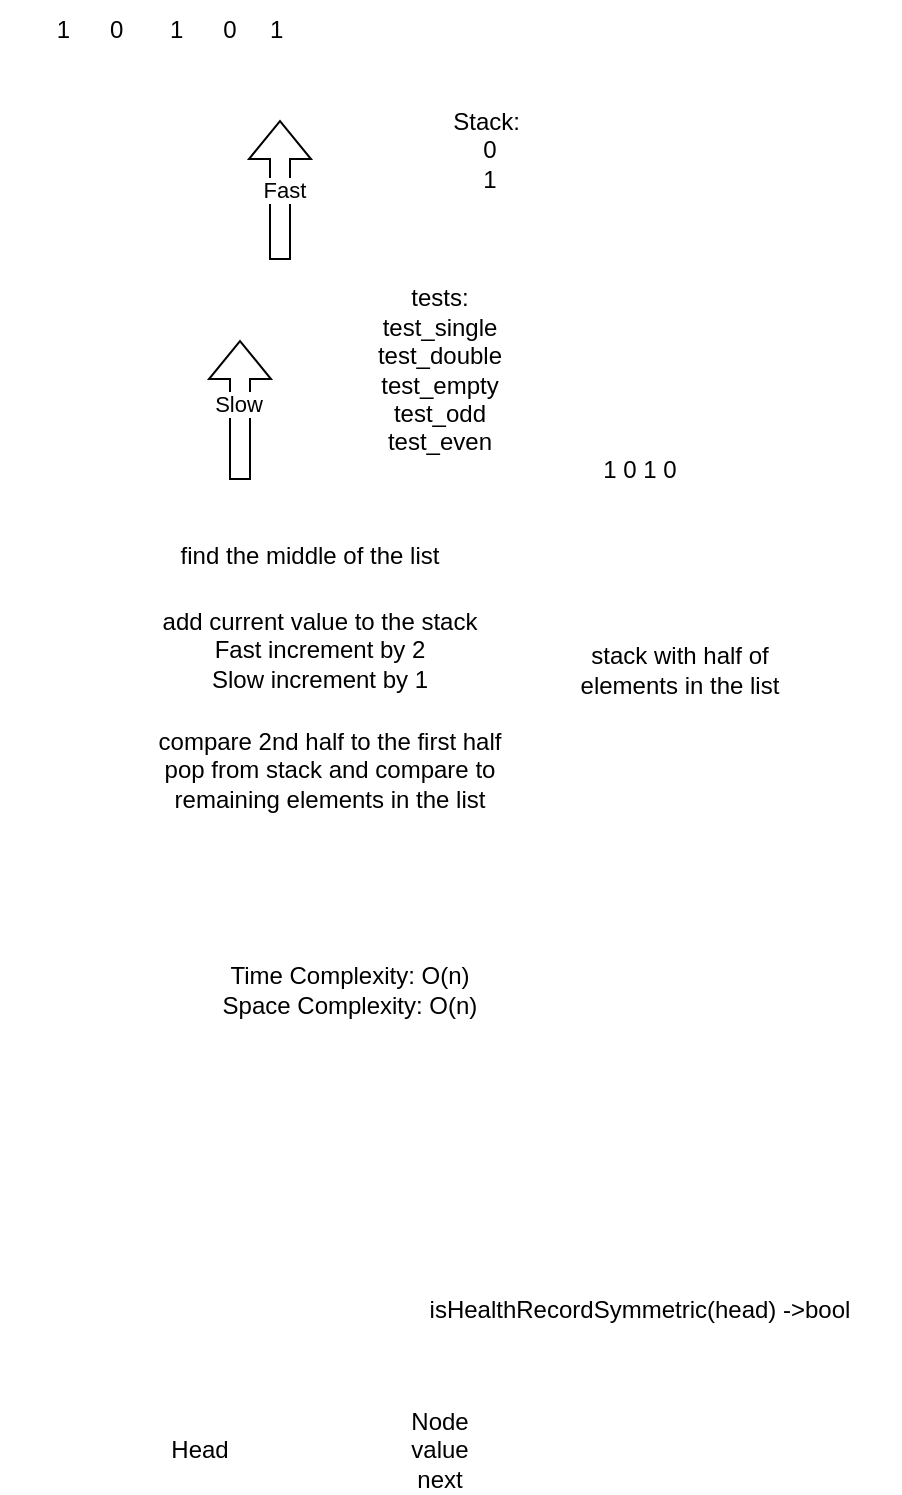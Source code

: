 <mxfile version="27.0.1">
  <diagram name="Page-1" id="dWWF2sALLaQqcDyqyGqG">
    <mxGraphModel dx="612" dy="803" grid="1" gridSize="10" guides="1" tooltips="1" connect="1" arrows="1" fold="1" page="1" pageScale="1" pageWidth="850" pageHeight="1100" math="0" shadow="0">
      <root>
        <mxCell id="0" />
        <mxCell id="1" parent="0" />
        <mxCell id="1stwL0OWLftKCb-0L8Gn-1" value="isHealthRecordSymmetric(head) -&amp;gt;bool" style="text;html=1;align=center;verticalAlign=middle;whiteSpace=wrap;rounded=0;" vertex="1" parent="1">
          <mxGeometry x="220" y="680" width="260" height="30" as="geometry" />
        </mxCell>
        <mxCell id="1stwL0OWLftKCb-0L8Gn-2" value="&lt;div&gt;tests:&lt;/div&gt;&lt;div&gt;test_single&lt;/div&gt;&lt;div&gt;test_double&lt;/div&gt;&lt;div&gt;test_empty&lt;/div&gt;&lt;div&gt;test_odd&lt;/div&gt;&lt;div&gt;test_even&lt;/div&gt;" style="text;html=1;align=center;verticalAlign=middle;whiteSpace=wrap;rounded=0;" vertex="1" parent="1">
          <mxGeometry x="170" y="190" width="160" height="70" as="geometry" />
        </mxCell>
        <mxCell id="1stwL0OWLftKCb-0L8Gn-3" value="&lt;div&gt;Node&lt;/div&gt;&lt;div&gt;value&lt;/div&gt;&lt;div&gt;next&lt;/div&gt;" style="text;html=1;align=center;verticalAlign=middle;whiteSpace=wrap;rounded=0;" vertex="1" parent="1">
          <mxGeometry x="220" y="750" width="60" height="30" as="geometry" />
        </mxCell>
        <mxCell id="1stwL0OWLftKCb-0L8Gn-5" value="Head" style="text;html=1;align=center;verticalAlign=middle;whiteSpace=wrap;rounded=0;" vertex="1" parent="1">
          <mxGeometry x="100" y="750" width="60" height="30" as="geometry" />
        </mxCell>
        <mxCell id="1stwL0OWLftKCb-0L8Gn-6" value="1 0 1 0" style="text;html=1;align=center;verticalAlign=middle;whiteSpace=wrap;rounded=0;" vertex="1" parent="1">
          <mxGeometry x="320" y="260" width="60" height="30" as="geometry" />
        </mxCell>
        <mxCell id="1stwL0OWLftKCb-0L8Gn-8" value="1 &lt;span style=&quot;white-space: pre;&quot;&gt;&#x9;&lt;/span&gt;0&lt;span style=&quot;white-space: pre;&quot;&gt;&#x9;&lt;/span&gt; 1&lt;span style=&quot;white-space: pre;&quot;&gt;&#x9;&lt;/span&gt; 0&lt;span style=&quot;white-space: pre;&quot;&gt;&#x9;&lt;/span&gt;1" style="text;html=1;align=center;verticalAlign=middle;whiteSpace=wrap;rounded=0;" vertex="1" parent="1">
          <mxGeometry x="30" y="40" width="170" height="30" as="geometry" />
        </mxCell>
        <mxCell id="1stwL0OWLftKCb-0L8Gn-9" value="&lt;div&gt;find the middle of the list&lt;/div&gt;&lt;div&gt;&lt;br&gt;&lt;/div&gt;" style="text;html=1;align=center;verticalAlign=middle;whiteSpace=wrap;rounded=0;" vertex="1" parent="1">
          <mxGeometry x="90" y="310" width="190" height="30" as="geometry" />
        </mxCell>
        <mxCell id="1stwL0OWLftKCb-0L8Gn-10" value="&lt;div&gt;&lt;br&gt;&lt;/div&gt;&lt;div&gt;&lt;br&gt;&lt;/div&gt;&lt;div&gt;add current value to the stack&lt;/div&gt;&lt;div&gt;Fast increment by 2&lt;/div&gt;&lt;div&gt;Slow increment by 1&lt;/div&gt;&lt;div&gt;&lt;br&gt;&lt;/div&gt;&lt;div&gt;&lt;br&gt;&lt;/div&gt;" style="text;html=1;align=center;verticalAlign=middle;whiteSpace=wrap;rounded=0;" vertex="1" parent="1">
          <mxGeometry x="110" y="350" width="160" height="30" as="geometry" />
        </mxCell>
        <mxCell id="1stwL0OWLftKCb-0L8Gn-11" value="stack with half of elements in the list" style="text;html=1;align=center;verticalAlign=middle;whiteSpace=wrap;rounded=0;" vertex="1" parent="1">
          <mxGeometry x="300" y="360" width="140" height="30" as="geometry" />
        </mxCell>
        <mxCell id="1stwL0OWLftKCb-0L8Gn-12" value="&lt;div&gt;compare 2nd half to the first half&lt;/div&gt;&lt;div&gt;pop from stack and compare to remaining elements in the list&lt;/div&gt;" style="text;html=1;align=center;verticalAlign=middle;whiteSpace=wrap;rounded=0;" vertex="1" parent="1">
          <mxGeometry x="90" y="410" width="210" height="30" as="geometry" />
        </mxCell>
        <mxCell id="1stwL0OWLftKCb-0L8Gn-13" value="&lt;div&gt;Time Complexity: O(n)&lt;/div&gt;&lt;div&gt;Space Complexity: O(n) &lt;br&gt;&lt;/div&gt;" style="text;html=1;align=center;verticalAlign=middle;whiteSpace=wrap;rounded=0;" vertex="1" parent="1">
          <mxGeometry x="90" y="520" width="230" height="30" as="geometry" />
        </mxCell>
        <mxCell id="1stwL0OWLftKCb-0L8Gn-14" value="" style="shape=flexArrow;endArrow=classic;html=1;rounded=0;" edge="1" parent="1">
          <mxGeometry width="50" height="50" relative="1" as="geometry">
            <mxPoint x="170" y="170" as="sourcePoint" />
            <mxPoint x="170" y="100" as="targetPoint" />
          </mxGeometry>
        </mxCell>
        <mxCell id="1stwL0OWLftKCb-0L8Gn-17" value="Fast" style="edgeLabel;html=1;align=center;verticalAlign=middle;resizable=0;points=[];" vertex="1" connectable="0" parent="1stwL0OWLftKCb-0L8Gn-14">
          <mxGeometry y="-2" relative="1" as="geometry">
            <mxPoint as="offset" />
          </mxGeometry>
        </mxCell>
        <mxCell id="1stwL0OWLftKCb-0L8Gn-16" value="" style="shape=flexArrow;endArrow=classic;html=1;rounded=0;" edge="1" parent="1">
          <mxGeometry width="50" height="50" relative="1" as="geometry">
            <mxPoint x="150" y="280" as="sourcePoint" />
            <mxPoint x="150" y="210" as="targetPoint" />
          </mxGeometry>
        </mxCell>
        <mxCell id="1stwL0OWLftKCb-0L8Gn-18" value="Slow" style="edgeLabel;html=1;align=center;verticalAlign=middle;resizable=0;points=[];" vertex="1" connectable="0" parent="1stwL0OWLftKCb-0L8Gn-16">
          <mxGeometry x="0.086" y="1" relative="1" as="geometry">
            <mxPoint as="offset" />
          </mxGeometry>
        </mxCell>
        <mxCell id="1stwL0OWLftKCb-0L8Gn-19" value="&lt;div&gt;Stack:&amp;nbsp;&lt;/div&gt;&lt;div&gt;0&lt;/div&gt;&lt;div&gt;1&lt;/div&gt;" style="text;html=1;align=center;verticalAlign=middle;whiteSpace=wrap;rounded=0;" vertex="1" parent="1">
          <mxGeometry x="190" y="100" width="170" height="30" as="geometry" />
        </mxCell>
      </root>
    </mxGraphModel>
  </diagram>
</mxfile>
